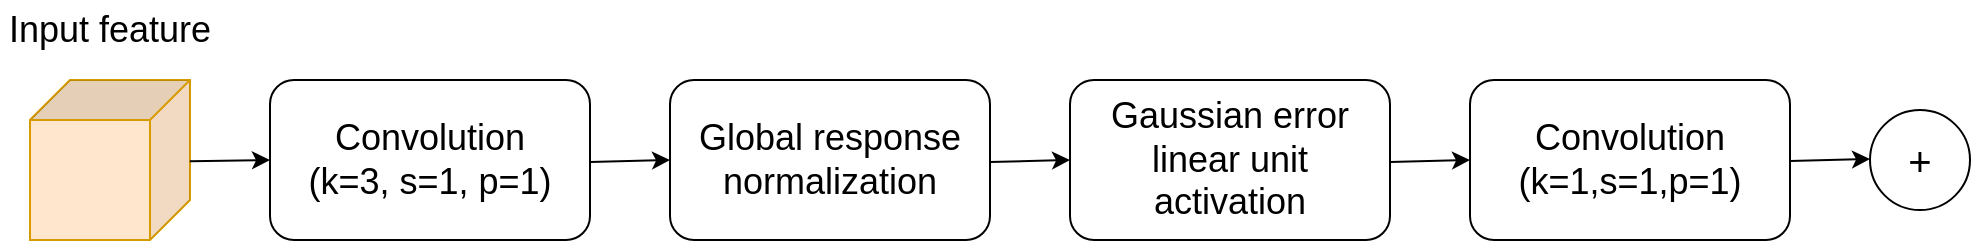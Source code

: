 <mxfile version="26.0.16">
  <diagram name="Page-1" id="xeBWGhEw35yfDg1w5zhY">
    <mxGraphModel dx="556" dy="238" grid="1" gridSize="10" guides="1" tooltips="1" connect="1" arrows="1" fold="1" page="1" pageScale="1" pageWidth="10000" pageHeight="10000" math="0" shadow="0">
      <root>
        <mxCell id="0" />
        <mxCell id="1" parent="0" />
        <mxCell id="UeawzL2k-eEh-Hr7DBqL-1" value="" style="shape=cube;whiteSpace=wrap;html=1;boundedLbl=1;backgroundOutline=1;darkOpacity=0.05;darkOpacity2=0.1;size=20;direction=south;fillColor=#ffe6cc;strokeColor=#d79b00;" vertex="1" parent="1">
          <mxGeometry x="320" y="240" width="80" height="80" as="geometry" />
        </mxCell>
        <mxCell id="UeawzL2k-eEh-Hr7DBqL-2" value="&lt;font style=&quot;font-size: 18px;&quot;&gt;Input feature&lt;/font&gt;" style="text;html=1;align=center;verticalAlign=middle;whiteSpace=wrap;rounded=0;" vertex="1" parent="1">
          <mxGeometry x="305" y="200" width="110" height="30" as="geometry" />
        </mxCell>
        <mxCell id="UeawzL2k-eEh-Hr7DBqL-3" value="" style="endArrow=classic;html=1;rounded=0;exitX=0.508;exitY=0.001;exitDx=0;exitDy=0;exitPerimeter=0;" edge="1" parent="1" source="UeawzL2k-eEh-Hr7DBqL-1">
          <mxGeometry width="50" height="50" relative="1" as="geometry">
            <mxPoint x="410" y="280" as="sourcePoint" />
            <mxPoint x="440" y="280" as="targetPoint" />
          </mxGeometry>
        </mxCell>
        <mxCell id="UeawzL2k-eEh-Hr7DBqL-4" value="&lt;font style=&quot;font-size: 18px;&quot;&gt;Convolution&lt;/font&gt;&lt;div&gt;&lt;font style=&quot;font-size: 18px;&quot;&gt;(k=3, s=1, p=1)&lt;/font&gt;&lt;/div&gt;" style="rounded=1;whiteSpace=wrap;html=1;" vertex="1" parent="1">
          <mxGeometry x="440" y="240" width="160" height="80" as="geometry" />
        </mxCell>
        <mxCell id="UeawzL2k-eEh-Hr7DBqL-6" value="" style="endArrow=classic;html=1;rounded=0;exitX=0.508;exitY=0.001;exitDx=0;exitDy=0;exitPerimeter=0;" edge="1" parent="1">
          <mxGeometry width="50" height="50" relative="1" as="geometry">
            <mxPoint x="600" y="281" as="sourcePoint" />
            <mxPoint x="640" y="280" as="targetPoint" />
          </mxGeometry>
        </mxCell>
        <mxCell id="UeawzL2k-eEh-Hr7DBqL-7" value="&lt;font style=&quot;font-size: 18px;&quot;&gt;Global response normalization&lt;/font&gt;" style="rounded=1;whiteSpace=wrap;html=1;" vertex="1" parent="1">
          <mxGeometry x="640" y="240" width="160" height="80" as="geometry" />
        </mxCell>
        <mxCell id="UeawzL2k-eEh-Hr7DBqL-8" value="" style="endArrow=classic;html=1;rounded=0;exitX=0.508;exitY=0.001;exitDx=0;exitDy=0;exitPerimeter=0;" edge="1" parent="1">
          <mxGeometry width="50" height="50" relative="1" as="geometry">
            <mxPoint x="800" y="281" as="sourcePoint" />
            <mxPoint x="840" y="280" as="targetPoint" />
          </mxGeometry>
        </mxCell>
        <mxCell id="UeawzL2k-eEh-Hr7DBqL-9" value="&lt;font style=&quot;font-size: 18px;&quot;&gt;Gaussian error linear unit activation&lt;/font&gt;" style="rounded=1;whiteSpace=wrap;html=1;" vertex="1" parent="1">
          <mxGeometry x="840" y="240" width="160" height="80" as="geometry" />
        </mxCell>
        <mxCell id="UeawzL2k-eEh-Hr7DBqL-10" value="" style="endArrow=classic;html=1;rounded=0;exitX=0.508;exitY=0.001;exitDx=0;exitDy=0;exitPerimeter=0;" edge="1" parent="1">
          <mxGeometry width="50" height="50" relative="1" as="geometry">
            <mxPoint x="1000" y="281" as="sourcePoint" />
            <mxPoint x="1040" y="280" as="targetPoint" />
          </mxGeometry>
        </mxCell>
        <mxCell id="UeawzL2k-eEh-Hr7DBqL-11" value="&lt;font style=&quot;font-size: 18px;&quot;&gt;Convolution&lt;/font&gt;&lt;div&gt;&lt;font style=&quot;font-size: 18px;&quot;&gt;(k=1,s=1,p=1)&lt;/font&gt;&lt;/div&gt;" style="rounded=1;whiteSpace=wrap;html=1;" vertex="1" parent="1">
          <mxGeometry x="1040" y="240" width="160" height="80" as="geometry" />
        </mxCell>
        <mxCell id="UeawzL2k-eEh-Hr7DBqL-12" value="" style="endArrow=classic;html=1;rounded=0;exitX=0.508;exitY=0.001;exitDx=0;exitDy=0;exitPerimeter=0;" edge="1" parent="1">
          <mxGeometry width="50" height="50" relative="1" as="geometry">
            <mxPoint x="1200" y="280.5" as="sourcePoint" />
            <mxPoint x="1240" y="279.5" as="targetPoint" />
          </mxGeometry>
        </mxCell>
        <mxCell id="UeawzL2k-eEh-Hr7DBqL-13" value="&lt;font style=&quot;font-size: 20px;&quot;&gt;+&lt;/font&gt;" style="ellipse;whiteSpace=wrap;html=1;aspect=fixed;" vertex="1" parent="1">
          <mxGeometry x="1240" y="255" width="50" height="50" as="geometry" />
        </mxCell>
      </root>
    </mxGraphModel>
  </diagram>
</mxfile>
